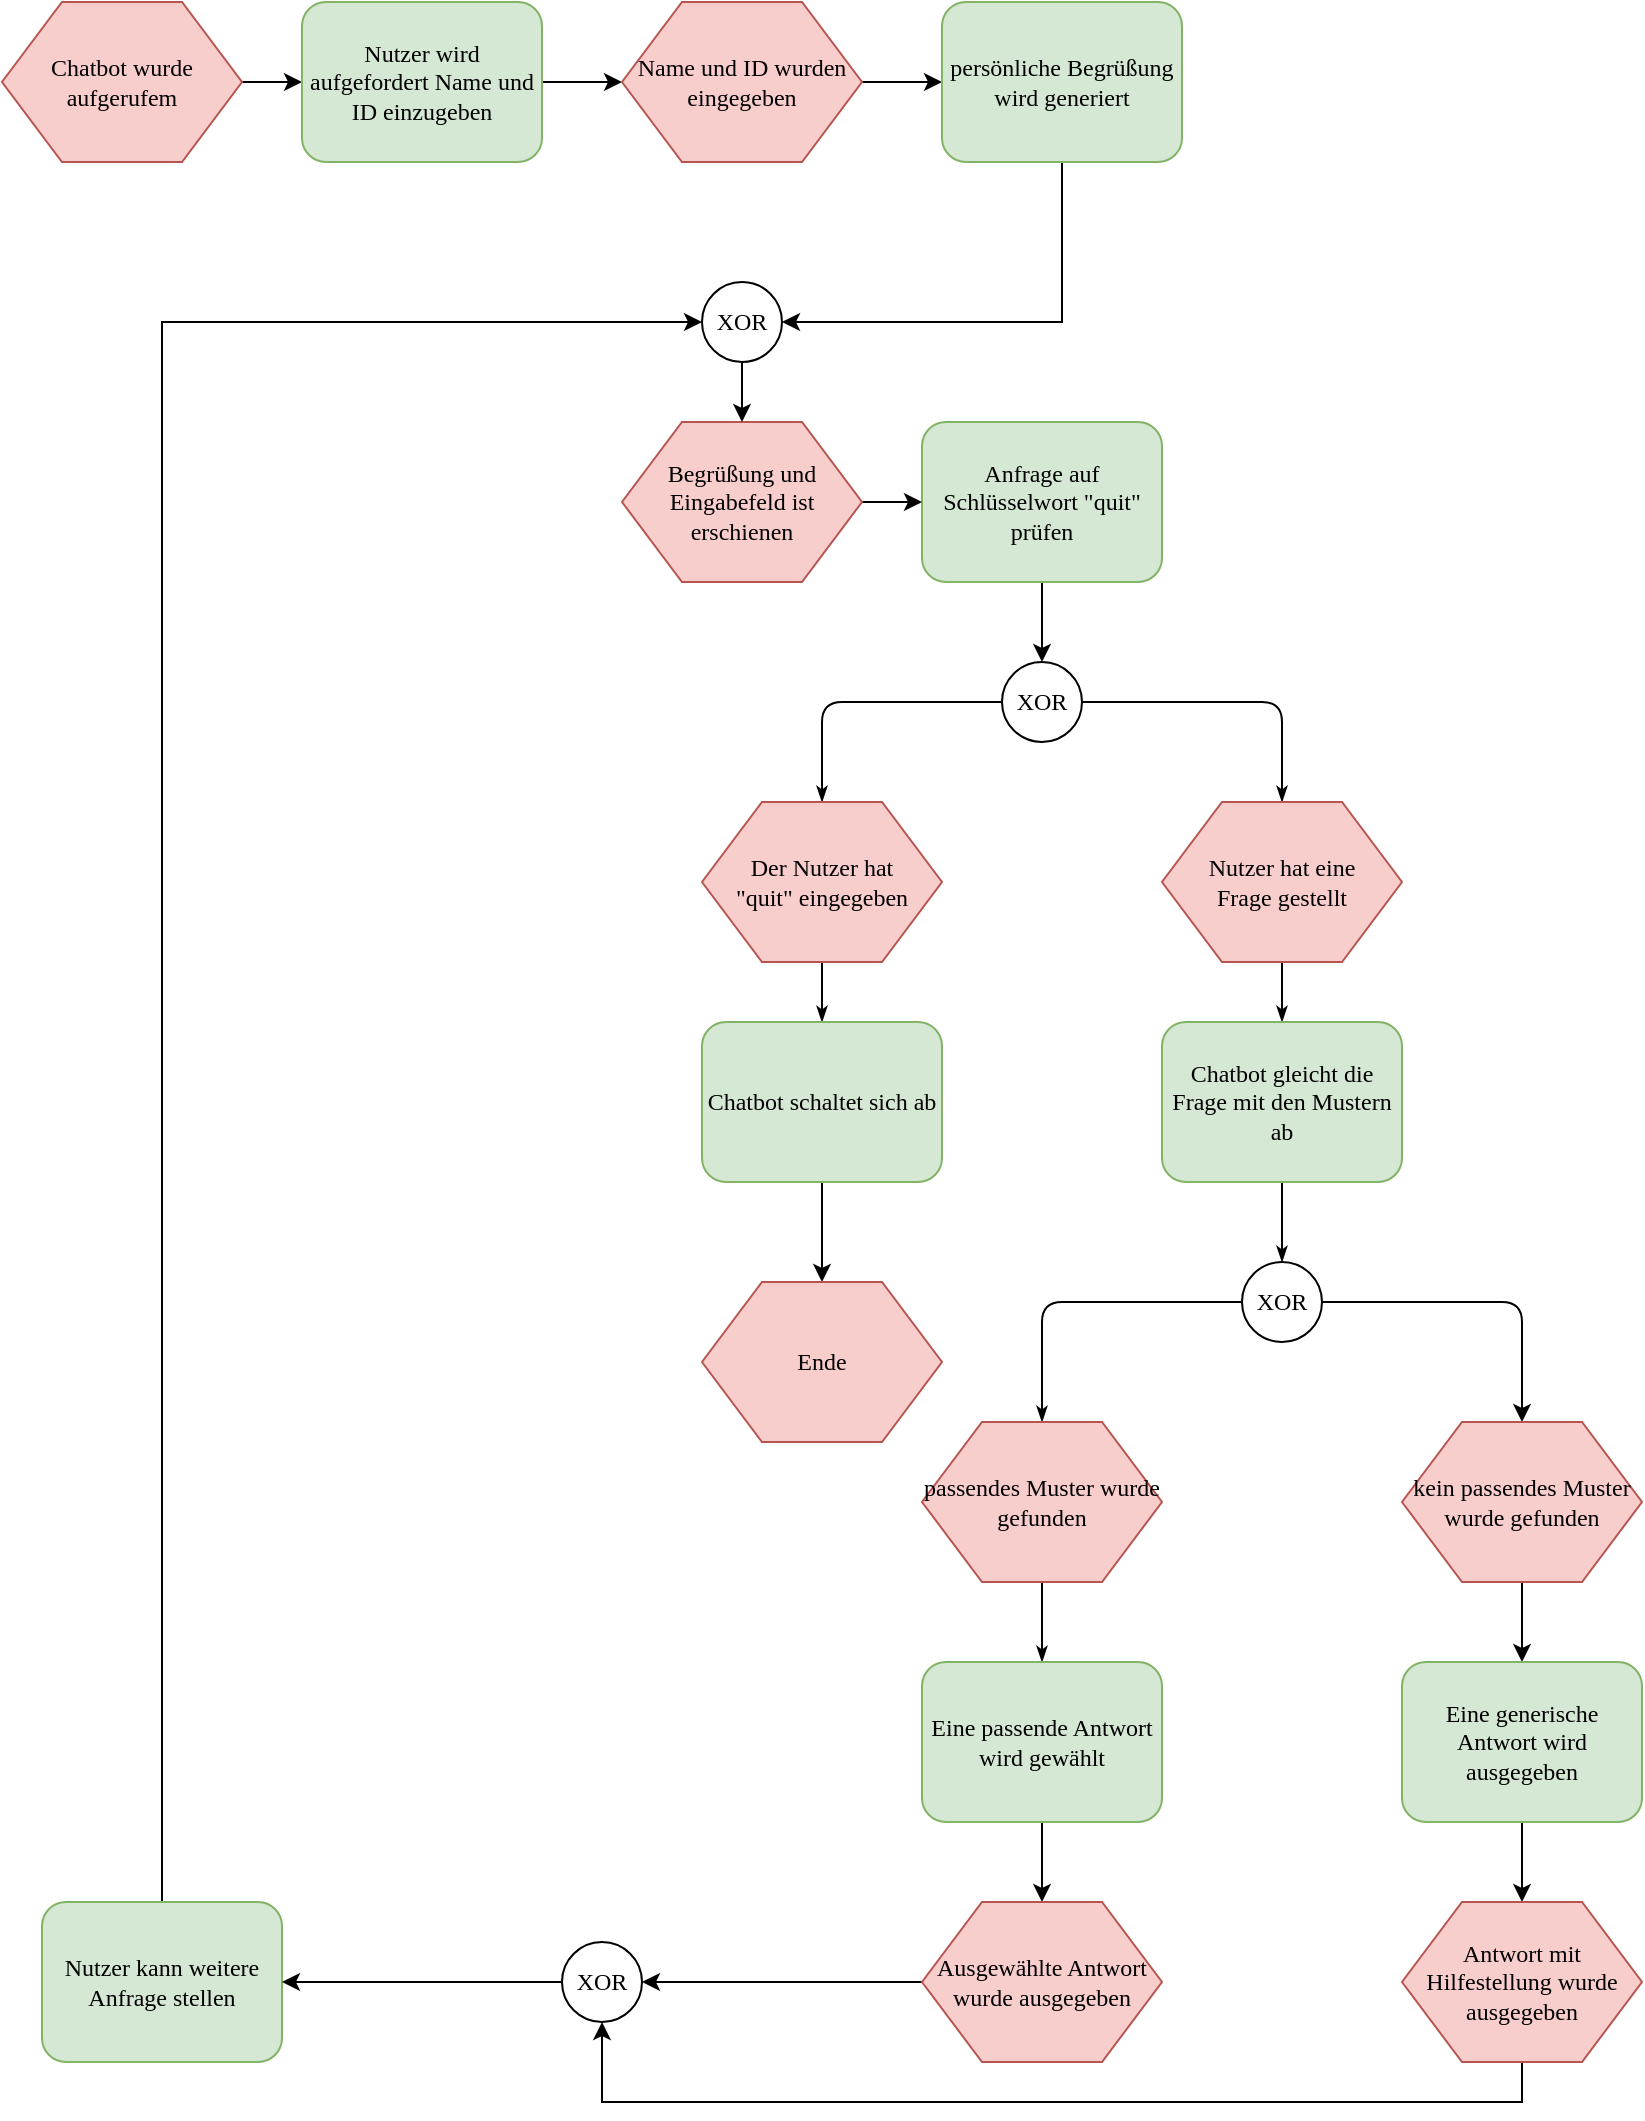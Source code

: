 <mxfile version="21.3.7" type="device">
  <diagram name="Page-1" id="8ce9d11a-91a2-4d17-14d8-a56ed91bf033">
    <mxGraphModel dx="1354" dy="1381" grid="1" gridSize="10" guides="1" tooltips="1" connect="1" arrows="1" fold="1" page="1" pageScale="1" pageWidth="1100" pageHeight="850" background="none" math="0" shadow="0">
      <root>
        <mxCell id="0" />
        <mxCell id="1" parent="0" />
        <mxCell id="G1CXOZn6-TNoUsfZRE1Q-3" value="" style="edgeStyle=orthogonalEdgeStyle;rounded=0;orthogonalLoop=1;jettySize=auto;html=1;" edge="1" parent="1" source="17ea667e15c223fc-1" target="G1CXOZn6-TNoUsfZRE1Q-1">
          <mxGeometry relative="1" as="geometry" />
        </mxCell>
        <mxCell id="17ea667e15c223fc-1" value="Chatbot wurde aufgerufem" style="shape=hexagon;perimeter=hexagonPerimeter;whiteSpace=wrap;html=1;rounded=0;shadow=0;labelBackgroundColor=none;strokeWidth=1;fontFamily=Verdana;fontSize=12;align=center;fillColor=#f8cecc;strokeColor=#b85450;" parent="1" vertex="1">
          <mxGeometry x="70" y="-180" width="120" height="80" as="geometry" />
        </mxCell>
        <mxCell id="G1CXOZn6-TNoUsfZRE1Q-23" value="" style="edgeStyle=orthogonalEdgeStyle;rounded=0;orthogonalLoop=1;jettySize=auto;html=1;" edge="1" parent="1" source="17ea667e15c223fc-2" target="17ea667e15c223fc-3">
          <mxGeometry relative="1" as="geometry" />
        </mxCell>
        <mxCell id="17ea667e15c223fc-2" value="Anfrage auf Schlüsselwort &quot;quit&quot; prüfen" style="rounded=1;whiteSpace=wrap;html=1;shadow=0;labelBackgroundColor=none;strokeWidth=1;fontFamily=Verdana;fontSize=12;align=center;fillColor=#d5e8d4;strokeColor=#82b366;" parent="1" vertex="1">
          <mxGeometry x="530" y="30" width="120" height="80" as="geometry" />
        </mxCell>
        <mxCell id="17ea667e15c223fc-30" style="edgeStyle=orthogonalEdgeStyle;rounded=1;html=1;labelBackgroundColor=none;startArrow=none;startFill=0;startSize=5;endArrow=classicThin;endFill=1;endSize=5;jettySize=auto;orthogonalLoop=1;strokeWidth=1;fontFamily=Verdana;fontSize=8" parent="1" source="17ea667e15c223fc-3" target="17ea667e15c223fc-5" edge="1">
          <mxGeometry relative="1" as="geometry" />
        </mxCell>
        <mxCell id="17ea667e15c223fc-31" style="edgeStyle=orthogonalEdgeStyle;rounded=1;html=1;labelBackgroundColor=none;startArrow=none;startFill=0;startSize=5;endArrow=classicThin;endFill=1;endSize=5;jettySize=auto;orthogonalLoop=1;strokeWidth=1;fontFamily=Verdana;fontSize=8" parent="1" source="17ea667e15c223fc-3" target="17ea667e15c223fc-4" edge="1">
          <mxGeometry relative="1" as="geometry" />
        </mxCell>
        <mxCell id="17ea667e15c223fc-3" value="XOR" style="ellipse;whiteSpace=wrap;html=1;rounded=1;shadow=0;labelBackgroundColor=none;strokeWidth=1;fontFamily=Verdana;fontSize=12;align=center;" parent="1" vertex="1">
          <mxGeometry x="570" y="150" width="40" height="40" as="geometry" />
        </mxCell>
        <mxCell id="17ea667e15c223fc-39" style="edgeStyle=orthogonalEdgeStyle;rounded=1;html=1;labelBackgroundColor=none;startArrow=none;startFill=0;startSize=5;endArrow=classicThin;endFill=1;endSize=5;jettySize=auto;orthogonalLoop=1;strokeWidth=1;fontFamily=Verdana;fontSize=8" parent="1" source="17ea667e15c223fc-4" target="17ea667e15c223fc-7" edge="1">
          <mxGeometry relative="1" as="geometry" />
        </mxCell>
        <mxCell id="17ea667e15c223fc-4" value="Der Nutzer hat&lt;br&gt;&quot;quit&quot; eingegeben" style="shape=hexagon;perimeter=hexagonPerimeter;whiteSpace=wrap;html=1;rounded=0;shadow=0;labelBackgroundColor=none;strokeWidth=1;fontFamily=Verdana;fontSize=12;align=center;fillColor=#f8cecc;strokeColor=#b85450;" parent="1" vertex="1">
          <mxGeometry x="420" y="220" width="120" height="80" as="geometry" />
        </mxCell>
        <mxCell id="17ea667e15c223fc-36" style="edgeStyle=orthogonalEdgeStyle;rounded=1;html=1;labelBackgroundColor=none;startArrow=none;startFill=0;startSize=5;endArrow=classicThin;endFill=1;endSize=5;jettySize=auto;orthogonalLoop=1;strokeWidth=1;fontFamily=Verdana;fontSize=8" parent="1" source="17ea667e15c223fc-5" target="17ea667e15c223fc-8" edge="1">
          <mxGeometry relative="1" as="geometry" />
        </mxCell>
        <mxCell id="17ea667e15c223fc-5" value="Nutzer hat eine&lt;br&gt;Frage gestellt" style="shape=hexagon;perimeter=hexagonPerimeter;whiteSpace=wrap;html=1;rounded=0;shadow=0;labelBackgroundColor=none;strokeWidth=1;fontFamily=Verdana;fontSize=12;align=center;fillColor=#f8cecc;strokeColor=#b85450;" parent="1" vertex="1">
          <mxGeometry x="650" y="220" width="120" height="80" as="geometry" />
        </mxCell>
        <mxCell id="G1CXOZn6-TNoUsfZRE1Q-10" value="" style="edgeStyle=orthogonalEdgeStyle;rounded=0;orthogonalLoop=1;jettySize=auto;html=1;" edge="1" parent="1" source="17ea667e15c223fc-7" target="E1UJKw2Y0FgWW7U5vtrR-1">
          <mxGeometry relative="1" as="geometry" />
        </mxCell>
        <mxCell id="17ea667e15c223fc-7" value="Chatbot schaltet sich ab" style="rounded=1;whiteSpace=wrap;html=1;shadow=0;labelBackgroundColor=none;strokeWidth=1;fontFamily=Verdana;fontSize=12;align=center;fillColor=#d5e8d4;strokeColor=#82b366;" parent="1" vertex="1">
          <mxGeometry x="420" y="330" width="120" height="80" as="geometry" />
        </mxCell>
        <mxCell id="17ea667e15c223fc-37" style="edgeStyle=orthogonalEdgeStyle;rounded=1;html=1;labelBackgroundColor=none;startArrow=none;startFill=0;startSize=5;endArrow=classicThin;endFill=1;endSize=5;jettySize=auto;orthogonalLoop=1;strokeWidth=1;fontFamily=Verdana;fontSize=8" parent="1" source="17ea667e15c223fc-8" target="17ea667e15c223fc-10" edge="1">
          <mxGeometry relative="1" as="geometry">
            <Array as="points">
              <mxPoint x="710" y="470" />
            </Array>
          </mxGeometry>
        </mxCell>
        <mxCell id="17ea667e15c223fc-8" value="Chatbot gleicht die Frage mit den Mustern ab" style="rounded=1;whiteSpace=wrap;html=1;shadow=0;labelBackgroundColor=none;strokeWidth=1;fontFamily=Verdana;fontSize=12;align=center;fillColor=#d5e8d4;strokeColor=#82b366;" parent="1" vertex="1">
          <mxGeometry x="650" y="330" width="120" height="80" as="geometry" />
        </mxCell>
        <mxCell id="17ea667e15c223fc-40" style="edgeStyle=orthogonalEdgeStyle;rounded=1;html=1;labelBackgroundColor=none;startArrow=none;startFill=0;startSize=5;endArrow=classicThin;endFill=1;endSize=5;jettySize=auto;orthogonalLoop=1;strokeWidth=1;fontFamily=Verdana;fontSize=8" parent="1" source="17ea667e15c223fc-10" target="17ea667e15c223fc-11" edge="1">
          <mxGeometry relative="1" as="geometry" />
        </mxCell>
        <mxCell id="E1UJKw2Y0FgWW7U5vtrR-3" style="edgeStyle=orthogonalEdgeStyle;rounded=1;orthogonalLoop=1;jettySize=auto;html=1;exitX=1;exitY=0.5;exitDx=0;exitDy=0;entryX=0.5;entryY=0;entryDx=0;entryDy=0;" parent="1" source="17ea667e15c223fc-10" target="E1UJKw2Y0FgWW7U5vtrR-2" edge="1">
          <mxGeometry relative="1" as="geometry">
            <Array as="points">
              <mxPoint x="830" y="470" />
              <mxPoint x="830" y="530" />
            </Array>
          </mxGeometry>
        </mxCell>
        <mxCell id="17ea667e15c223fc-10" value="XOR" style="ellipse;whiteSpace=wrap;html=1;rounded=1;shadow=0;labelBackgroundColor=none;strokeWidth=1;fontFamily=Verdana;fontSize=12;align=center;" parent="1" vertex="1">
          <mxGeometry x="690" y="450" width="40" height="40" as="geometry" />
        </mxCell>
        <mxCell id="17ea667e15c223fc-41" style="edgeStyle=orthogonalEdgeStyle;rounded=1;html=1;labelBackgroundColor=none;startArrow=none;startFill=0;startSize=5;endArrow=classicThin;endFill=1;endSize=5;jettySize=auto;orthogonalLoop=1;strokeWidth=1;fontFamily=Verdana;fontSize=8" parent="1" source="17ea667e15c223fc-11" target="17ea667e15c223fc-12" edge="1">
          <mxGeometry relative="1" as="geometry" />
        </mxCell>
        <mxCell id="17ea667e15c223fc-11" value="passendes Muster wurde gefunden" style="shape=hexagon;perimeter=hexagonPerimeter;whiteSpace=wrap;html=1;rounded=0;shadow=0;labelBackgroundColor=none;strokeWidth=1;fontFamily=Verdana;fontSize=12;align=center;fillColor=#f8cecc;strokeColor=#b85450;" parent="1" vertex="1">
          <mxGeometry x="530" y="530" width="120" height="80" as="geometry" />
        </mxCell>
        <mxCell id="E1UJKw2Y0FgWW7U5vtrR-8" style="edgeStyle=orthogonalEdgeStyle;rounded=0;orthogonalLoop=1;jettySize=auto;html=1;exitX=0.5;exitY=1;exitDx=0;exitDy=0;entryX=0.5;entryY=0;entryDx=0;entryDy=0;" parent="1" source="17ea667e15c223fc-12" target="E1UJKw2Y0FgWW7U5vtrR-7" edge="1">
          <mxGeometry relative="1" as="geometry" />
        </mxCell>
        <mxCell id="17ea667e15c223fc-12" value="Eine passende Antwort wird gewählt" style="rounded=1;whiteSpace=wrap;html=1;shadow=0;labelBackgroundColor=none;strokeWidth=1;fontFamily=Verdana;fontSize=12;align=center;fillColor=#d5e8d4;strokeColor=#82b366;" parent="1" vertex="1">
          <mxGeometry x="530" y="650" width="120" height="80" as="geometry" />
        </mxCell>
        <mxCell id="E1UJKw2Y0FgWW7U5vtrR-1" value="Ende" style="shape=hexagon;perimeter=hexagonPerimeter;whiteSpace=wrap;html=1;rounded=0;shadow=0;labelBackgroundColor=none;strokeWidth=1;fontFamily=Verdana;fontSize=12;align=center;fillColor=#f8cecc;strokeColor=#b85450;" parent="1" vertex="1">
          <mxGeometry x="420" y="460" width="120" height="80" as="geometry" />
        </mxCell>
        <mxCell id="E1UJKw2Y0FgWW7U5vtrR-6" style="edgeStyle=orthogonalEdgeStyle;rounded=0;orthogonalLoop=1;jettySize=auto;html=1;exitX=0.5;exitY=1;exitDx=0;exitDy=0;" parent="1" source="E1UJKw2Y0FgWW7U5vtrR-2" target="E1UJKw2Y0FgWW7U5vtrR-5" edge="1">
          <mxGeometry relative="1" as="geometry" />
        </mxCell>
        <mxCell id="E1UJKw2Y0FgWW7U5vtrR-2" value="kein passendes Muster wurde gefunden" style="shape=hexagon;perimeter=hexagonPerimeter;whiteSpace=wrap;html=1;rounded=0;shadow=0;labelBackgroundColor=none;strokeWidth=1;fontFamily=Verdana;fontSize=12;align=center;fillColor=#f8cecc;strokeColor=#b85450;" parent="1" vertex="1">
          <mxGeometry x="770" y="530" width="120" height="80" as="geometry" />
        </mxCell>
        <mxCell id="G1CXOZn6-TNoUsfZRE1Q-8" value="" style="edgeStyle=orthogonalEdgeStyle;rounded=0;orthogonalLoop=1;jettySize=auto;html=1;" edge="1" parent="1" source="E1UJKw2Y0FgWW7U5vtrR-5" target="G1CXOZn6-TNoUsfZRE1Q-7">
          <mxGeometry relative="1" as="geometry" />
        </mxCell>
        <mxCell id="E1UJKw2Y0FgWW7U5vtrR-5" value="Eine generische Antwort wird ausgegeben" style="rounded=1;whiteSpace=wrap;html=1;shadow=0;labelBackgroundColor=none;strokeWidth=1;fontFamily=Verdana;fontSize=12;align=center;fillColor=#d5e8d4;strokeColor=#82b366;" parent="1" vertex="1">
          <mxGeometry x="770" y="650" width="120" height="80" as="geometry" />
        </mxCell>
        <mxCell id="G1CXOZn6-TNoUsfZRE1Q-25" style="edgeStyle=orthogonalEdgeStyle;rounded=0;orthogonalLoop=1;jettySize=auto;html=1;entryX=1;entryY=0.5;entryDx=0;entryDy=0;" edge="1" parent="1" source="E1UJKw2Y0FgWW7U5vtrR-7" target="G1CXOZn6-TNoUsfZRE1Q-24">
          <mxGeometry relative="1" as="geometry" />
        </mxCell>
        <mxCell id="E1UJKw2Y0FgWW7U5vtrR-7" value="Ausgewählte Antwort wurde ausgegeben" style="shape=hexagon;perimeter=hexagonPerimeter;whiteSpace=wrap;html=1;rounded=0;shadow=0;labelBackgroundColor=none;strokeWidth=1;fontFamily=Verdana;fontSize=12;align=center;fillColor=#f8cecc;strokeColor=#b85450;" parent="1" vertex="1">
          <mxGeometry x="530" y="770" width="120" height="80" as="geometry" />
        </mxCell>
        <mxCell id="G1CXOZn6-TNoUsfZRE1Q-4" value="" style="edgeStyle=orthogonalEdgeStyle;rounded=0;orthogonalLoop=1;jettySize=auto;html=1;" edge="1" parent="1" source="G1CXOZn6-TNoUsfZRE1Q-1" target="G1CXOZn6-TNoUsfZRE1Q-2">
          <mxGeometry relative="1" as="geometry" />
        </mxCell>
        <mxCell id="G1CXOZn6-TNoUsfZRE1Q-1" value="Nutzer wird aufgefordert Name und ID einzugeben" style="rounded=1;whiteSpace=wrap;html=1;shadow=0;labelBackgroundColor=none;strokeWidth=1;fontFamily=Verdana;fontSize=12;align=center;fillColor=#d5e8d4;strokeColor=#82b366;" vertex="1" parent="1">
          <mxGeometry x="220" y="-180" width="120" height="80" as="geometry" />
        </mxCell>
        <mxCell id="G1CXOZn6-TNoUsfZRE1Q-12" value="" style="edgeStyle=orthogonalEdgeStyle;rounded=0;orthogonalLoop=1;jettySize=auto;html=1;" edge="1" parent="1" source="G1CXOZn6-TNoUsfZRE1Q-2" target="G1CXOZn6-TNoUsfZRE1Q-11">
          <mxGeometry relative="1" as="geometry" />
        </mxCell>
        <mxCell id="G1CXOZn6-TNoUsfZRE1Q-2" value="Name und ID wurden eingegeben" style="shape=hexagon;perimeter=hexagonPerimeter;whiteSpace=wrap;html=1;rounded=0;shadow=0;labelBackgroundColor=none;strokeWidth=1;fontFamily=Verdana;fontSize=12;align=center;fillColor=#f8cecc;strokeColor=#b85450;" vertex="1" parent="1">
          <mxGeometry x="380" y="-180" width="120" height="80" as="geometry" />
        </mxCell>
        <mxCell id="G1CXOZn6-TNoUsfZRE1Q-28" style="edgeStyle=orthogonalEdgeStyle;rounded=0;orthogonalLoop=1;jettySize=auto;html=1;entryX=0.5;entryY=1;entryDx=0;entryDy=0;" edge="1" parent="1" source="G1CXOZn6-TNoUsfZRE1Q-7" target="G1CXOZn6-TNoUsfZRE1Q-24">
          <mxGeometry relative="1" as="geometry">
            <Array as="points">
              <mxPoint x="830" y="870" />
              <mxPoint x="370" y="870" />
            </Array>
          </mxGeometry>
        </mxCell>
        <mxCell id="G1CXOZn6-TNoUsfZRE1Q-7" value="Antwort mit Hilfestellung wurde ausgegeben" style="shape=hexagon;perimeter=hexagonPerimeter;whiteSpace=wrap;html=1;rounded=0;shadow=0;labelBackgroundColor=none;strokeWidth=1;fontFamily=Verdana;fontSize=12;align=center;fillColor=#f8cecc;strokeColor=#b85450;" vertex="1" parent="1">
          <mxGeometry x="770" y="770" width="120" height="80" as="geometry" />
        </mxCell>
        <mxCell id="G1CXOZn6-TNoUsfZRE1Q-20" style="edgeStyle=orthogonalEdgeStyle;rounded=0;orthogonalLoop=1;jettySize=auto;html=1;entryX=1;entryY=0.5;entryDx=0;entryDy=0;" edge="1" parent="1" source="G1CXOZn6-TNoUsfZRE1Q-11" target="G1CXOZn6-TNoUsfZRE1Q-18">
          <mxGeometry relative="1" as="geometry">
            <Array as="points">
              <mxPoint x="600" y="-20" />
            </Array>
          </mxGeometry>
        </mxCell>
        <mxCell id="G1CXOZn6-TNoUsfZRE1Q-11" value="persönliche Begrüßung wird generiert" style="rounded=1;whiteSpace=wrap;html=1;shadow=0;labelBackgroundColor=none;strokeWidth=1;fontFamily=Verdana;fontSize=12;align=center;fillColor=#d5e8d4;strokeColor=#82b366;" vertex="1" parent="1">
          <mxGeometry x="540" y="-180" width="120" height="80" as="geometry" />
        </mxCell>
        <mxCell id="G1CXOZn6-TNoUsfZRE1Q-17" value="" style="edgeStyle=orthogonalEdgeStyle;rounded=0;orthogonalLoop=1;jettySize=auto;html=1;" edge="1" parent="1" source="G1CXOZn6-TNoUsfZRE1Q-13" target="17ea667e15c223fc-2">
          <mxGeometry relative="1" as="geometry" />
        </mxCell>
        <mxCell id="G1CXOZn6-TNoUsfZRE1Q-13" value="Begrüßung und Eingabefeld ist erschienen" style="shape=hexagon;perimeter=hexagonPerimeter;whiteSpace=wrap;html=1;rounded=0;shadow=0;labelBackgroundColor=none;strokeWidth=1;fontFamily=Verdana;fontSize=12;align=center;fillColor=#f8cecc;strokeColor=#b85450;" vertex="1" parent="1">
          <mxGeometry x="380" y="30" width="120" height="80" as="geometry" />
        </mxCell>
        <mxCell id="G1CXOZn6-TNoUsfZRE1Q-21" style="edgeStyle=orthogonalEdgeStyle;rounded=0;orthogonalLoop=1;jettySize=auto;html=1;entryX=0;entryY=0.5;entryDx=0;entryDy=0;" edge="1" parent="1" source="G1CXOZn6-TNoUsfZRE1Q-15" target="G1CXOZn6-TNoUsfZRE1Q-18">
          <mxGeometry relative="1" as="geometry">
            <Array as="points">
              <mxPoint x="150" y="-20" />
            </Array>
          </mxGeometry>
        </mxCell>
        <mxCell id="G1CXOZn6-TNoUsfZRE1Q-15" value="Nutzer kann weitere Anfrage stellen" style="rounded=1;whiteSpace=wrap;html=1;shadow=0;labelBackgroundColor=none;strokeWidth=1;fontFamily=Verdana;fontSize=12;align=center;fillColor=#d5e8d4;strokeColor=#82b366;" vertex="1" parent="1">
          <mxGeometry x="90" y="770" width="120" height="80" as="geometry" />
        </mxCell>
        <mxCell id="G1CXOZn6-TNoUsfZRE1Q-19" value="" style="edgeStyle=orthogonalEdgeStyle;rounded=0;orthogonalLoop=1;jettySize=auto;html=1;" edge="1" parent="1" source="G1CXOZn6-TNoUsfZRE1Q-18" target="G1CXOZn6-TNoUsfZRE1Q-13">
          <mxGeometry relative="1" as="geometry" />
        </mxCell>
        <mxCell id="G1CXOZn6-TNoUsfZRE1Q-18" value="XOR" style="ellipse;whiteSpace=wrap;html=1;rounded=1;shadow=0;labelBackgroundColor=none;strokeWidth=1;fontFamily=Verdana;fontSize=12;align=center;" vertex="1" parent="1">
          <mxGeometry x="420" y="-40" width="40" height="40" as="geometry" />
        </mxCell>
        <mxCell id="G1CXOZn6-TNoUsfZRE1Q-27" style="edgeStyle=orthogonalEdgeStyle;rounded=0;orthogonalLoop=1;jettySize=auto;html=1;entryX=1;entryY=0.5;entryDx=0;entryDy=0;" edge="1" parent="1" source="G1CXOZn6-TNoUsfZRE1Q-24" target="G1CXOZn6-TNoUsfZRE1Q-15">
          <mxGeometry relative="1" as="geometry" />
        </mxCell>
        <mxCell id="G1CXOZn6-TNoUsfZRE1Q-24" value="XOR" style="ellipse;whiteSpace=wrap;html=1;rounded=1;shadow=0;labelBackgroundColor=none;strokeWidth=1;fontFamily=Verdana;fontSize=12;align=center;" vertex="1" parent="1">
          <mxGeometry x="350" y="790" width="40" height="40" as="geometry" />
        </mxCell>
      </root>
    </mxGraphModel>
  </diagram>
</mxfile>
